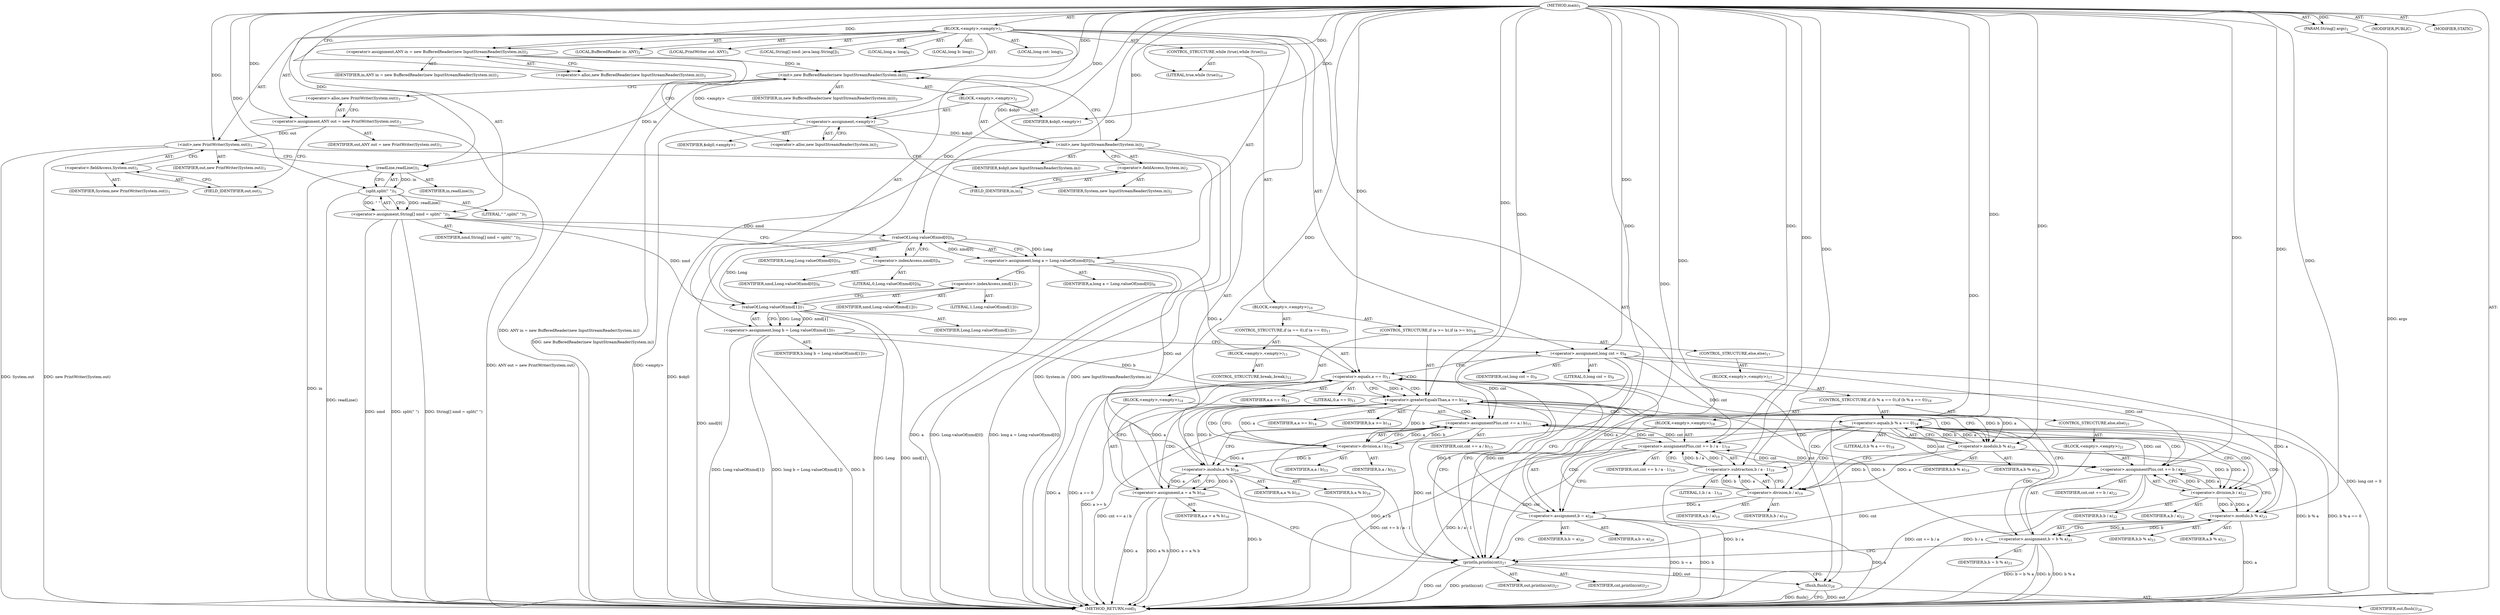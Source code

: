 digraph "main" {  
"21" [label = <(METHOD,main)<SUB>1</SUB>> ]
"22" [label = <(PARAM,String[] args)<SUB>1</SUB>> ]
"23" [label = <(BLOCK,&lt;empty&gt;,&lt;empty&gt;)<SUB>1</SUB>> ]
"4" [label = <(LOCAL,BufferedReader in: ANY)<SUB>2</SUB>> ]
"24" [label = <(&lt;operator&gt;.assignment,ANY in = new BufferedReader(new InputStreamReader(System.in)))<SUB>2</SUB>> ]
"25" [label = <(IDENTIFIER,in,ANY in = new BufferedReader(new InputStreamReader(System.in)))<SUB>2</SUB>> ]
"26" [label = <(&lt;operator&gt;.alloc,new BufferedReader(new InputStreamReader(System.in)))<SUB>2</SUB>> ]
"27" [label = <(&lt;init&gt;,new BufferedReader(new InputStreamReader(System.in)))<SUB>2</SUB>> ]
"3" [label = <(IDENTIFIER,in,new BufferedReader(new InputStreamReader(System.in)))<SUB>2</SUB>> ]
"28" [label = <(BLOCK,&lt;empty&gt;,&lt;empty&gt;)<SUB>2</SUB>> ]
"29" [label = <(&lt;operator&gt;.assignment,&lt;empty&gt;)> ]
"30" [label = <(IDENTIFIER,$obj0,&lt;empty&gt;)> ]
"31" [label = <(&lt;operator&gt;.alloc,new InputStreamReader(System.in))<SUB>2</SUB>> ]
"32" [label = <(&lt;init&gt;,new InputStreamReader(System.in))<SUB>2</SUB>> ]
"33" [label = <(IDENTIFIER,$obj0,new InputStreamReader(System.in))> ]
"34" [label = <(&lt;operator&gt;.fieldAccess,System.in)<SUB>2</SUB>> ]
"35" [label = <(IDENTIFIER,System,new InputStreamReader(System.in))<SUB>2</SUB>> ]
"36" [label = <(FIELD_IDENTIFIER,in,in)<SUB>2</SUB>> ]
"37" [label = <(IDENTIFIER,$obj0,&lt;empty&gt;)> ]
"6" [label = <(LOCAL,PrintWriter out: ANY)<SUB>3</SUB>> ]
"38" [label = <(&lt;operator&gt;.assignment,ANY out = new PrintWriter(System.out))<SUB>3</SUB>> ]
"39" [label = <(IDENTIFIER,out,ANY out = new PrintWriter(System.out))<SUB>3</SUB>> ]
"40" [label = <(&lt;operator&gt;.alloc,new PrintWriter(System.out))<SUB>3</SUB>> ]
"41" [label = <(&lt;init&gt;,new PrintWriter(System.out))<SUB>3</SUB>> ]
"5" [label = <(IDENTIFIER,out,new PrintWriter(System.out))<SUB>3</SUB>> ]
"42" [label = <(&lt;operator&gt;.fieldAccess,System.out)<SUB>3</SUB>> ]
"43" [label = <(IDENTIFIER,System,new PrintWriter(System.out))<SUB>3</SUB>> ]
"44" [label = <(FIELD_IDENTIFIER,out,out)<SUB>3</SUB>> ]
"45" [label = <(LOCAL,String[] nmd: java.lang.String[])<SUB>5</SUB>> ]
"46" [label = <(&lt;operator&gt;.assignment,String[] nmd = split(&quot; &quot;))<SUB>5</SUB>> ]
"47" [label = <(IDENTIFIER,nmd,String[] nmd = split(&quot; &quot;))<SUB>5</SUB>> ]
"48" [label = <(split,split(&quot; &quot;))<SUB>5</SUB>> ]
"49" [label = <(readLine,readLine())<SUB>5</SUB>> ]
"50" [label = <(IDENTIFIER,in,readLine())<SUB>5</SUB>> ]
"51" [label = <(LITERAL,&quot; &quot;,split(&quot; &quot;))<SUB>5</SUB>> ]
"52" [label = <(LOCAL,long a: long)<SUB>6</SUB>> ]
"53" [label = <(&lt;operator&gt;.assignment,long a = Long.valueOf(nmd[0]))<SUB>6</SUB>> ]
"54" [label = <(IDENTIFIER,a,long a = Long.valueOf(nmd[0]))<SUB>6</SUB>> ]
"55" [label = <(valueOf,Long.valueOf(nmd[0]))<SUB>6</SUB>> ]
"56" [label = <(IDENTIFIER,Long,Long.valueOf(nmd[0]))<SUB>6</SUB>> ]
"57" [label = <(&lt;operator&gt;.indexAccess,nmd[0])<SUB>6</SUB>> ]
"58" [label = <(IDENTIFIER,nmd,Long.valueOf(nmd[0]))<SUB>6</SUB>> ]
"59" [label = <(LITERAL,0,Long.valueOf(nmd[0]))<SUB>6</SUB>> ]
"60" [label = <(LOCAL,long b: long)<SUB>7</SUB>> ]
"61" [label = <(&lt;operator&gt;.assignment,long b = Long.valueOf(nmd[1]))<SUB>7</SUB>> ]
"62" [label = <(IDENTIFIER,b,long b = Long.valueOf(nmd[1]))<SUB>7</SUB>> ]
"63" [label = <(valueOf,Long.valueOf(nmd[1]))<SUB>7</SUB>> ]
"64" [label = <(IDENTIFIER,Long,Long.valueOf(nmd[1]))<SUB>7</SUB>> ]
"65" [label = <(&lt;operator&gt;.indexAccess,nmd[1])<SUB>7</SUB>> ]
"66" [label = <(IDENTIFIER,nmd,Long.valueOf(nmd[1]))<SUB>7</SUB>> ]
"67" [label = <(LITERAL,1,Long.valueOf(nmd[1]))<SUB>7</SUB>> ]
"68" [label = <(LOCAL,long cnt: long)<SUB>9</SUB>> ]
"69" [label = <(&lt;operator&gt;.assignment,long cnt = 0)<SUB>9</SUB>> ]
"70" [label = <(IDENTIFIER,cnt,long cnt = 0)<SUB>9</SUB>> ]
"71" [label = <(LITERAL,0,long cnt = 0)<SUB>9</SUB>> ]
"72" [label = <(CONTROL_STRUCTURE,while (true),while (true))<SUB>10</SUB>> ]
"73" [label = <(LITERAL,true,while (true))<SUB>10</SUB>> ]
"74" [label = <(BLOCK,&lt;empty&gt;,&lt;empty&gt;)<SUB>10</SUB>> ]
"75" [label = <(CONTROL_STRUCTURE,if (a == 0),if (a == 0))<SUB>11</SUB>> ]
"76" [label = <(&lt;operator&gt;.equals,a == 0)<SUB>11</SUB>> ]
"77" [label = <(IDENTIFIER,a,a == 0)<SUB>11</SUB>> ]
"78" [label = <(LITERAL,0,a == 0)<SUB>11</SUB>> ]
"79" [label = <(BLOCK,&lt;empty&gt;,&lt;empty&gt;)<SUB>11</SUB>> ]
"80" [label = <(CONTROL_STRUCTURE,break;,break;)<SUB>12</SUB>> ]
"81" [label = <(CONTROL_STRUCTURE,if (a &gt;= b),if (a &gt;= b))<SUB>14</SUB>> ]
"82" [label = <(&lt;operator&gt;.greaterEqualsThan,a &gt;= b)<SUB>14</SUB>> ]
"83" [label = <(IDENTIFIER,a,a &gt;= b)<SUB>14</SUB>> ]
"84" [label = <(IDENTIFIER,b,a &gt;= b)<SUB>14</SUB>> ]
"85" [label = <(BLOCK,&lt;empty&gt;,&lt;empty&gt;)<SUB>14</SUB>> ]
"86" [label = <(&lt;operator&gt;.assignmentPlus,cnt += a / b)<SUB>15</SUB>> ]
"87" [label = <(IDENTIFIER,cnt,cnt += a / b)<SUB>15</SUB>> ]
"88" [label = <(&lt;operator&gt;.division,a / b)<SUB>15</SUB>> ]
"89" [label = <(IDENTIFIER,a,a / b)<SUB>15</SUB>> ]
"90" [label = <(IDENTIFIER,b,a / b)<SUB>15</SUB>> ]
"91" [label = <(&lt;operator&gt;.assignment,a = a % b)<SUB>16</SUB>> ]
"92" [label = <(IDENTIFIER,a,a = a % b)<SUB>16</SUB>> ]
"93" [label = <(&lt;operator&gt;.modulo,a % b)<SUB>16</SUB>> ]
"94" [label = <(IDENTIFIER,a,a % b)<SUB>16</SUB>> ]
"95" [label = <(IDENTIFIER,b,a % b)<SUB>16</SUB>> ]
"96" [label = <(CONTROL_STRUCTURE,else,else)<SUB>17</SUB>> ]
"97" [label = <(BLOCK,&lt;empty&gt;,&lt;empty&gt;)<SUB>17</SUB>> ]
"98" [label = <(CONTROL_STRUCTURE,if (b % a == 0),if (b % a == 0))<SUB>18</SUB>> ]
"99" [label = <(&lt;operator&gt;.equals,b % a == 0)<SUB>18</SUB>> ]
"100" [label = <(&lt;operator&gt;.modulo,b % a)<SUB>18</SUB>> ]
"101" [label = <(IDENTIFIER,b,b % a)<SUB>18</SUB>> ]
"102" [label = <(IDENTIFIER,a,b % a)<SUB>18</SUB>> ]
"103" [label = <(LITERAL,0,b % a == 0)<SUB>18</SUB>> ]
"104" [label = <(BLOCK,&lt;empty&gt;,&lt;empty&gt;)<SUB>18</SUB>> ]
"105" [label = <(&lt;operator&gt;.assignmentPlus,cnt += b / a - 1)<SUB>19</SUB>> ]
"106" [label = <(IDENTIFIER,cnt,cnt += b / a - 1)<SUB>19</SUB>> ]
"107" [label = <(&lt;operator&gt;.subtraction,b / a - 1)<SUB>19</SUB>> ]
"108" [label = <(&lt;operator&gt;.division,b / a)<SUB>19</SUB>> ]
"109" [label = <(IDENTIFIER,b,b / a)<SUB>19</SUB>> ]
"110" [label = <(IDENTIFIER,a,b / a)<SUB>19</SUB>> ]
"111" [label = <(LITERAL,1,b / a - 1)<SUB>19</SUB>> ]
"112" [label = <(&lt;operator&gt;.assignment,b = a)<SUB>20</SUB>> ]
"113" [label = <(IDENTIFIER,b,b = a)<SUB>20</SUB>> ]
"114" [label = <(IDENTIFIER,a,b = a)<SUB>20</SUB>> ]
"115" [label = <(CONTROL_STRUCTURE,else,else)<SUB>21</SUB>> ]
"116" [label = <(BLOCK,&lt;empty&gt;,&lt;empty&gt;)<SUB>21</SUB>> ]
"117" [label = <(&lt;operator&gt;.assignmentPlus,cnt += b / a)<SUB>22</SUB>> ]
"118" [label = <(IDENTIFIER,cnt,cnt += b / a)<SUB>22</SUB>> ]
"119" [label = <(&lt;operator&gt;.division,b / a)<SUB>22</SUB>> ]
"120" [label = <(IDENTIFIER,b,b / a)<SUB>22</SUB>> ]
"121" [label = <(IDENTIFIER,a,b / a)<SUB>22</SUB>> ]
"122" [label = <(&lt;operator&gt;.assignment,b = b % a)<SUB>23</SUB>> ]
"123" [label = <(IDENTIFIER,b,b = b % a)<SUB>23</SUB>> ]
"124" [label = <(&lt;operator&gt;.modulo,b % a)<SUB>23</SUB>> ]
"125" [label = <(IDENTIFIER,b,b % a)<SUB>23</SUB>> ]
"126" [label = <(IDENTIFIER,a,b % a)<SUB>23</SUB>> ]
"127" [label = <(println,println(cnt))<SUB>27</SUB>> ]
"128" [label = <(IDENTIFIER,out,println(cnt))<SUB>27</SUB>> ]
"129" [label = <(IDENTIFIER,cnt,println(cnt))<SUB>27</SUB>> ]
"130" [label = <(flush,flush())<SUB>28</SUB>> ]
"131" [label = <(IDENTIFIER,out,flush())<SUB>28</SUB>> ]
"132" [label = <(MODIFIER,PUBLIC)> ]
"133" [label = <(MODIFIER,STATIC)> ]
"134" [label = <(METHOD_RETURN,void)<SUB>1</SUB>> ]
  "21" -> "22"  [ label = "AST: "] 
  "21" -> "23"  [ label = "AST: "] 
  "21" -> "132"  [ label = "AST: "] 
  "21" -> "133"  [ label = "AST: "] 
  "21" -> "134"  [ label = "AST: "] 
  "23" -> "4"  [ label = "AST: "] 
  "23" -> "24"  [ label = "AST: "] 
  "23" -> "27"  [ label = "AST: "] 
  "23" -> "6"  [ label = "AST: "] 
  "23" -> "38"  [ label = "AST: "] 
  "23" -> "41"  [ label = "AST: "] 
  "23" -> "45"  [ label = "AST: "] 
  "23" -> "46"  [ label = "AST: "] 
  "23" -> "52"  [ label = "AST: "] 
  "23" -> "53"  [ label = "AST: "] 
  "23" -> "60"  [ label = "AST: "] 
  "23" -> "61"  [ label = "AST: "] 
  "23" -> "68"  [ label = "AST: "] 
  "23" -> "69"  [ label = "AST: "] 
  "23" -> "72"  [ label = "AST: "] 
  "23" -> "127"  [ label = "AST: "] 
  "23" -> "130"  [ label = "AST: "] 
  "24" -> "25"  [ label = "AST: "] 
  "24" -> "26"  [ label = "AST: "] 
  "27" -> "3"  [ label = "AST: "] 
  "27" -> "28"  [ label = "AST: "] 
  "28" -> "29"  [ label = "AST: "] 
  "28" -> "32"  [ label = "AST: "] 
  "28" -> "37"  [ label = "AST: "] 
  "29" -> "30"  [ label = "AST: "] 
  "29" -> "31"  [ label = "AST: "] 
  "32" -> "33"  [ label = "AST: "] 
  "32" -> "34"  [ label = "AST: "] 
  "34" -> "35"  [ label = "AST: "] 
  "34" -> "36"  [ label = "AST: "] 
  "38" -> "39"  [ label = "AST: "] 
  "38" -> "40"  [ label = "AST: "] 
  "41" -> "5"  [ label = "AST: "] 
  "41" -> "42"  [ label = "AST: "] 
  "42" -> "43"  [ label = "AST: "] 
  "42" -> "44"  [ label = "AST: "] 
  "46" -> "47"  [ label = "AST: "] 
  "46" -> "48"  [ label = "AST: "] 
  "48" -> "49"  [ label = "AST: "] 
  "48" -> "51"  [ label = "AST: "] 
  "49" -> "50"  [ label = "AST: "] 
  "53" -> "54"  [ label = "AST: "] 
  "53" -> "55"  [ label = "AST: "] 
  "55" -> "56"  [ label = "AST: "] 
  "55" -> "57"  [ label = "AST: "] 
  "57" -> "58"  [ label = "AST: "] 
  "57" -> "59"  [ label = "AST: "] 
  "61" -> "62"  [ label = "AST: "] 
  "61" -> "63"  [ label = "AST: "] 
  "63" -> "64"  [ label = "AST: "] 
  "63" -> "65"  [ label = "AST: "] 
  "65" -> "66"  [ label = "AST: "] 
  "65" -> "67"  [ label = "AST: "] 
  "69" -> "70"  [ label = "AST: "] 
  "69" -> "71"  [ label = "AST: "] 
  "72" -> "73"  [ label = "AST: "] 
  "72" -> "74"  [ label = "AST: "] 
  "74" -> "75"  [ label = "AST: "] 
  "74" -> "81"  [ label = "AST: "] 
  "75" -> "76"  [ label = "AST: "] 
  "75" -> "79"  [ label = "AST: "] 
  "76" -> "77"  [ label = "AST: "] 
  "76" -> "78"  [ label = "AST: "] 
  "79" -> "80"  [ label = "AST: "] 
  "81" -> "82"  [ label = "AST: "] 
  "81" -> "85"  [ label = "AST: "] 
  "81" -> "96"  [ label = "AST: "] 
  "82" -> "83"  [ label = "AST: "] 
  "82" -> "84"  [ label = "AST: "] 
  "85" -> "86"  [ label = "AST: "] 
  "85" -> "91"  [ label = "AST: "] 
  "86" -> "87"  [ label = "AST: "] 
  "86" -> "88"  [ label = "AST: "] 
  "88" -> "89"  [ label = "AST: "] 
  "88" -> "90"  [ label = "AST: "] 
  "91" -> "92"  [ label = "AST: "] 
  "91" -> "93"  [ label = "AST: "] 
  "93" -> "94"  [ label = "AST: "] 
  "93" -> "95"  [ label = "AST: "] 
  "96" -> "97"  [ label = "AST: "] 
  "97" -> "98"  [ label = "AST: "] 
  "98" -> "99"  [ label = "AST: "] 
  "98" -> "104"  [ label = "AST: "] 
  "98" -> "115"  [ label = "AST: "] 
  "99" -> "100"  [ label = "AST: "] 
  "99" -> "103"  [ label = "AST: "] 
  "100" -> "101"  [ label = "AST: "] 
  "100" -> "102"  [ label = "AST: "] 
  "104" -> "105"  [ label = "AST: "] 
  "104" -> "112"  [ label = "AST: "] 
  "105" -> "106"  [ label = "AST: "] 
  "105" -> "107"  [ label = "AST: "] 
  "107" -> "108"  [ label = "AST: "] 
  "107" -> "111"  [ label = "AST: "] 
  "108" -> "109"  [ label = "AST: "] 
  "108" -> "110"  [ label = "AST: "] 
  "112" -> "113"  [ label = "AST: "] 
  "112" -> "114"  [ label = "AST: "] 
  "115" -> "116"  [ label = "AST: "] 
  "116" -> "117"  [ label = "AST: "] 
  "116" -> "122"  [ label = "AST: "] 
  "117" -> "118"  [ label = "AST: "] 
  "117" -> "119"  [ label = "AST: "] 
  "119" -> "120"  [ label = "AST: "] 
  "119" -> "121"  [ label = "AST: "] 
  "122" -> "123"  [ label = "AST: "] 
  "122" -> "124"  [ label = "AST: "] 
  "124" -> "125"  [ label = "AST: "] 
  "124" -> "126"  [ label = "AST: "] 
  "127" -> "128"  [ label = "AST: "] 
  "127" -> "129"  [ label = "AST: "] 
  "130" -> "131"  [ label = "AST: "] 
  "24" -> "31"  [ label = "CFG: "] 
  "27" -> "40"  [ label = "CFG: "] 
  "38" -> "44"  [ label = "CFG: "] 
  "41" -> "49"  [ label = "CFG: "] 
  "46" -> "57"  [ label = "CFG: "] 
  "53" -> "65"  [ label = "CFG: "] 
  "61" -> "69"  [ label = "CFG: "] 
  "69" -> "76"  [ label = "CFG: "] 
  "69" -> "127"  [ label = "CFG: "] 
  "127" -> "130"  [ label = "CFG: "] 
  "130" -> "134"  [ label = "CFG: "] 
  "26" -> "24"  [ label = "CFG: "] 
  "40" -> "38"  [ label = "CFG: "] 
  "42" -> "41"  [ label = "CFG: "] 
  "48" -> "46"  [ label = "CFG: "] 
  "55" -> "53"  [ label = "CFG: "] 
  "63" -> "61"  [ label = "CFG: "] 
  "29" -> "36"  [ label = "CFG: "] 
  "32" -> "27"  [ label = "CFG: "] 
  "44" -> "42"  [ label = "CFG: "] 
  "49" -> "48"  [ label = "CFG: "] 
  "57" -> "55"  [ label = "CFG: "] 
  "65" -> "63"  [ label = "CFG: "] 
  "31" -> "29"  [ label = "CFG: "] 
  "34" -> "32"  [ label = "CFG: "] 
  "76" -> "127"  [ label = "CFG: "] 
  "76" -> "82"  [ label = "CFG: "] 
  "82" -> "88"  [ label = "CFG: "] 
  "82" -> "100"  [ label = "CFG: "] 
  "36" -> "34"  [ label = "CFG: "] 
  "86" -> "93"  [ label = "CFG: "] 
  "91" -> "76"  [ label = "CFG: "] 
  "91" -> "127"  [ label = "CFG: "] 
  "88" -> "86"  [ label = "CFG: "] 
  "93" -> "91"  [ label = "CFG: "] 
  "99" -> "108"  [ label = "CFG: "] 
  "99" -> "119"  [ label = "CFG: "] 
  "100" -> "99"  [ label = "CFG: "] 
  "105" -> "112"  [ label = "CFG: "] 
  "112" -> "76"  [ label = "CFG: "] 
  "112" -> "127"  [ label = "CFG: "] 
  "107" -> "105"  [ label = "CFG: "] 
  "117" -> "124"  [ label = "CFG: "] 
  "122" -> "76"  [ label = "CFG: "] 
  "122" -> "127"  [ label = "CFG: "] 
  "108" -> "107"  [ label = "CFG: "] 
  "119" -> "117"  [ label = "CFG: "] 
  "124" -> "122"  [ label = "CFG: "] 
  "21" -> "26"  [ label = "CFG: "] 
  "22" -> "134"  [ label = "DDG: args"] 
  "24" -> "134"  [ label = "DDG: ANY in = new BufferedReader(new InputStreamReader(System.in))"] 
  "29" -> "134"  [ label = "DDG: &lt;empty&gt;"] 
  "32" -> "134"  [ label = "DDG: $obj0"] 
  "32" -> "134"  [ label = "DDG: System.in"] 
  "32" -> "134"  [ label = "DDG: new InputStreamReader(System.in)"] 
  "27" -> "134"  [ label = "DDG: new BufferedReader(new InputStreamReader(System.in))"] 
  "38" -> "134"  [ label = "DDG: ANY out = new PrintWriter(System.out)"] 
  "41" -> "134"  [ label = "DDG: System.out"] 
  "41" -> "134"  [ label = "DDG: new PrintWriter(System.out)"] 
  "46" -> "134"  [ label = "DDG: nmd"] 
  "49" -> "134"  [ label = "DDG: in"] 
  "48" -> "134"  [ label = "DDG: readLine()"] 
  "46" -> "134"  [ label = "DDG: split(&quot; &quot;)"] 
  "46" -> "134"  [ label = "DDG: String[] nmd = split(&quot; &quot;)"] 
  "53" -> "134"  [ label = "DDG: a"] 
  "55" -> "134"  [ label = "DDG: nmd[0]"] 
  "53" -> "134"  [ label = "DDG: Long.valueOf(nmd[0])"] 
  "53" -> "134"  [ label = "DDG: long a = Long.valueOf(nmd[0])"] 
  "61" -> "134"  [ label = "DDG: b"] 
  "63" -> "134"  [ label = "DDG: Long"] 
  "63" -> "134"  [ label = "DDG: nmd[1]"] 
  "61" -> "134"  [ label = "DDG: Long.valueOf(nmd[1])"] 
  "61" -> "134"  [ label = "DDG: long b = Long.valueOf(nmd[1])"] 
  "69" -> "134"  [ label = "DDG: long cnt = 0"] 
  "76" -> "134"  [ label = "DDG: a"] 
  "76" -> "134"  [ label = "DDG: a == 0"] 
  "82" -> "134"  [ label = "DDG: a &gt;= b"] 
  "99" -> "134"  [ label = "DDG: b % a"] 
  "99" -> "134"  [ label = "DDG: b % a == 0"] 
  "117" -> "134"  [ label = "DDG: b / a"] 
  "117" -> "134"  [ label = "DDG: cnt += b / a"] 
  "122" -> "134"  [ label = "DDG: b"] 
  "124" -> "134"  [ label = "DDG: a"] 
  "122" -> "134"  [ label = "DDG: b % a"] 
  "122" -> "134"  [ label = "DDG: b = b % a"] 
  "107" -> "134"  [ label = "DDG: b / a"] 
  "105" -> "134"  [ label = "DDG: b / a - 1"] 
  "105" -> "134"  [ label = "DDG: cnt += b / a - 1"] 
  "112" -> "134"  [ label = "DDG: b"] 
  "112" -> "134"  [ label = "DDG: a"] 
  "112" -> "134"  [ label = "DDG: b = a"] 
  "86" -> "134"  [ label = "DDG: a / b"] 
  "86" -> "134"  [ label = "DDG: cnt += a / b"] 
  "91" -> "134"  [ label = "DDG: a"] 
  "93" -> "134"  [ label = "DDG: b"] 
  "91" -> "134"  [ label = "DDG: a % b"] 
  "91" -> "134"  [ label = "DDG: a = a % b"] 
  "127" -> "134"  [ label = "DDG: cnt"] 
  "127" -> "134"  [ label = "DDG: println(cnt)"] 
  "130" -> "134"  [ label = "DDG: out"] 
  "130" -> "134"  [ label = "DDG: flush()"] 
  "21" -> "22"  [ label = "DDG: "] 
  "21" -> "24"  [ label = "DDG: "] 
  "21" -> "38"  [ label = "DDG: "] 
  "48" -> "46"  [ label = "DDG: readLine()"] 
  "48" -> "46"  [ label = "DDG: &quot; &quot;"] 
  "55" -> "53"  [ label = "DDG: Long"] 
  "55" -> "53"  [ label = "DDG: nmd[0]"] 
  "63" -> "61"  [ label = "DDG: Long"] 
  "63" -> "61"  [ label = "DDG: nmd[1]"] 
  "21" -> "69"  [ label = "DDG: "] 
  "24" -> "27"  [ label = "DDG: in"] 
  "21" -> "27"  [ label = "DDG: "] 
  "29" -> "27"  [ label = "DDG: &lt;empty&gt;"] 
  "32" -> "27"  [ label = "DDG: $obj0"] 
  "38" -> "41"  [ label = "DDG: out"] 
  "21" -> "41"  [ label = "DDG: "] 
  "21" -> "73"  [ label = "DDG: "] 
  "41" -> "127"  [ label = "DDG: out"] 
  "21" -> "127"  [ label = "DDG: "] 
  "69" -> "127"  [ label = "DDG: cnt"] 
  "117" -> "127"  [ label = "DDG: cnt"] 
  "105" -> "127"  [ label = "DDG: cnt"] 
  "86" -> "127"  [ label = "DDG: cnt"] 
  "127" -> "130"  [ label = "DDG: out"] 
  "21" -> "130"  [ label = "DDG: "] 
  "21" -> "29"  [ label = "DDG: "] 
  "21" -> "37"  [ label = "DDG: "] 
  "49" -> "48"  [ label = "DDG: in"] 
  "21" -> "48"  [ label = "DDG: "] 
  "21" -> "55"  [ label = "DDG: "] 
  "46" -> "55"  [ label = "DDG: nmd"] 
  "55" -> "63"  [ label = "DDG: Long"] 
  "21" -> "63"  [ label = "DDG: "] 
  "46" -> "63"  [ label = "DDG: nmd"] 
  "29" -> "32"  [ label = "DDG: $obj0"] 
  "21" -> "32"  [ label = "DDG: "] 
  "27" -> "49"  [ label = "DDG: in"] 
  "21" -> "49"  [ label = "DDG: "] 
  "53" -> "76"  [ label = "DDG: a"] 
  "124" -> "76"  [ label = "DDG: a"] 
  "91" -> "76"  [ label = "DDG: a"] 
  "21" -> "76"  [ label = "DDG: "] 
  "108" -> "76"  [ label = "DDG: a"] 
  "76" -> "82"  [ label = "DDG: a"] 
  "21" -> "82"  [ label = "DDG: "] 
  "61" -> "82"  [ label = "DDG: b"] 
  "122" -> "82"  [ label = "DDG: b"] 
  "112" -> "82"  [ label = "DDG: b"] 
  "93" -> "82"  [ label = "DDG: b"] 
  "88" -> "86"  [ label = "DDG: a"] 
  "88" -> "86"  [ label = "DDG: b"] 
  "93" -> "91"  [ label = "DDG: a"] 
  "93" -> "91"  [ label = "DDG: b"] 
  "69" -> "86"  [ label = "DDG: cnt"] 
  "117" -> "86"  [ label = "DDG: cnt"] 
  "105" -> "86"  [ label = "DDG: cnt"] 
  "21" -> "86"  [ label = "DDG: "] 
  "82" -> "88"  [ label = "DDG: a"] 
  "21" -> "88"  [ label = "DDG: "] 
  "82" -> "88"  [ label = "DDG: b"] 
  "88" -> "93"  [ label = "DDG: a"] 
  "21" -> "93"  [ label = "DDG: "] 
  "88" -> "93"  [ label = "DDG: b"] 
  "100" -> "99"  [ label = "DDG: b"] 
  "100" -> "99"  [ label = "DDG: a"] 
  "21" -> "99"  [ label = "DDG: "] 
  "107" -> "105"  [ label = "DDG: b / a"] 
  "107" -> "105"  [ label = "DDG: 1"] 
  "108" -> "112"  [ label = "DDG: a"] 
  "21" -> "112"  [ label = "DDG: "] 
  "82" -> "100"  [ label = "DDG: b"] 
  "21" -> "100"  [ label = "DDG: "] 
  "82" -> "100"  [ label = "DDG: a"] 
  "69" -> "105"  [ label = "DDG: cnt"] 
  "117" -> "105"  [ label = "DDG: cnt"] 
  "86" -> "105"  [ label = "DDG: cnt"] 
  "21" -> "105"  [ label = "DDG: "] 
  "119" -> "117"  [ label = "DDG: b"] 
  "119" -> "117"  [ label = "DDG: a"] 
  "124" -> "122"  [ label = "DDG: b"] 
  "124" -> "122"  [ label = "DDG: a"] 
  "108" -> "107"  [ label = "DDG: b"] 
  "108" -> "107"  [ label = "DDG: a"] 
  "21" -> "107"  [ label = "DDG: "] 
  "69" -> "117"  [ label = "DDG: cnt"] 
  "105" -> "117"  [ label = "DDG: cnt"] 
  "86" -> "117"  [ label = "DDG: cnt"] 
  "21" -> "117"  [ label = "DDG: "] 
  "100" -> "108"  [ label = "DDG: b"] 
  "21" -> "108"  [ label = "DDG: "] 
  "100" -> "108"  [ label = "DDG: a"] 
  "100" -> "119"  [ label = "DDG: b"] 
  "21" -> "119"  [ label = "DDG: "] 
  "100" -> "119"  [ label = "DDG: a"] 
  "119" -> "124"  [ label = "DDG: b"] 
  "21" -> "124"  [ label = "DDG: "] 
  "119" -> "124"  [ label = "DDG: a"] 
  "76" -> "82"  [ label = "CDG: "] 
  "76" -> "76"  [ label = "CDG: "] 
  "82" -> "99"  [ label = "CDG: "] 
  "82" -> "100"  [ label = "CDG: "] 
  "82" -> "88"  [ label = "CDG: "] 
  "82" -> "91"  [ label = "CDG: "] 
  "82" -> "93"  [ label = "CDG: "] 
  "82" -> "86"  [ label = "CDG: "] 
  "99" -> "107"  [ label = "CDG: "] 
  "99" -> "105"  [ label = "CDG: "] 
  "99" -> "122"  [ label = "CDG: "] 
  "99" -> "119"  [ label = "CDG: "] 
  "99" -> "117"  [ label = "CDG: "] 
  "99" -> "112"  [ label = "CDG: "] 
  "99" -> "124"  [ label = "CDG: "] 
  "99" -> "108"  [ label = "CDG: "] 
}
